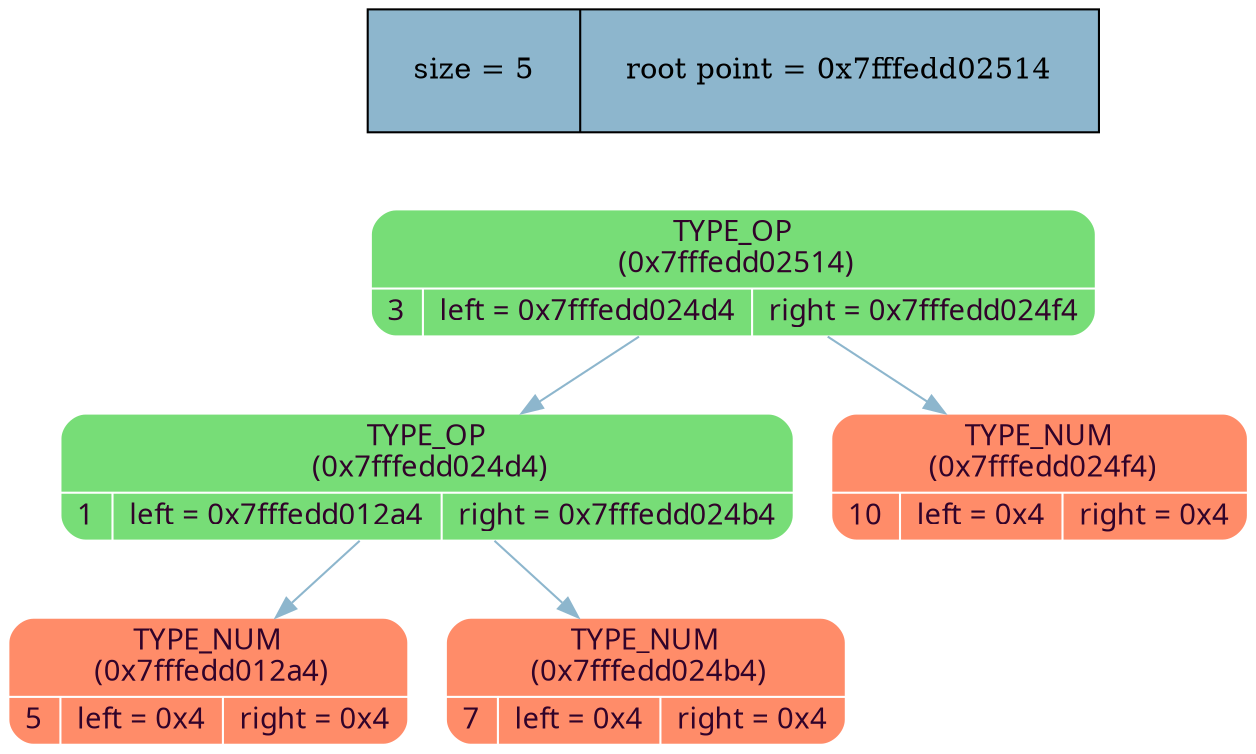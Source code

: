 digraph   
{
rankdir = ""
splines = "true"

node_stat [margin = "0.3*0.3", style = "filled", shape = "record", fillcolor = "#8DB6CD" label = " size = 5 | root point = 0x7fffedd02514"]
{rank = source; node_stat}

node0x7fffedd02514 [shape = "Mrecord", fillcolor = "#77DD77", style = "filled", fontcolor = "#31032A", fontname = "Calibri", color = "white", label = "{TYPE_OP\n (0x7fffedd02514)| {3 |left = 0x7fffedd024d4 |right = 0x7fffedd024f4}}"]
node0x7fffedd02514 -> node0x7fffedd024d4 [color = "#8DB6CD", style = "", constraint = true, fillcolor = "#8DB6CD",   fontcolor = "", fontname = "Calibri", label = ""];
node0x7fffedd024d4 [shape = "Mrecord", fillcolor = "#77DD77", style = "filled", fontcolor = "#31032A", fontname = "Calibri", color = "white", label = "{TYPE_OP\n (0x7fffedd024d4)| {1 |left = 0x7fffedd012a4 |right = 0x7fffedd024b4}}"]
node0x7fffedd024d4 -> node0x7fffedd012a4 [color = "#8DB6CD", style = "", constraint = true, fillcolor = "#8DB6CD",   fontcolor = "", fontname = "Calibri", label = ""];
node0x7fffedd012a4 [shape = "Mrecord", fillcolor = "#FF8C69", style = "filled", fontcolor = "#31032A", fontname = "Calibri", color = "white", label = "{TYPE_NUM\n (0x7fffedd012a4)| {5 |left = 0x4 |right = 0x4}}"]
node0x7fffedd024d4 -> node0x7fffedd024b4 [color = "#8DB6CD", style = "", constraint = true, fillcolor = "#8DB6CD",   fontcolor = "", fontname = "Calibri", label = ""];
node0x7fffedd024b4 [shape = "Mrecord", fillcolor = "#FF8C69", style = "filled", fontcolor = "#31032A", fontname = "Calibri", color = "white", label = "{TYPE_NUM\n (0x7fffedd024b4)| {7 |left = 0x4 |right = 0x4}}"]
node0x7fffedd02514 -> node0x7fffedd024f4 [color = "#8DB6CD", style = "", constraint = true, fillcolor = "#8DB6CD",   fontcolor = "", fontname = "Calibri", label = ""];
node0x7fffedd024f4 [shape = "Mrecord", fillcolor = "#FF8C69", style = "filled", fontcolor = "#31032A", fontname = "Calibri", color = "white", label = "{TYPE_NUM\n (0x7fffedd024f4)| {10 |left = 0x4 |right = 0x4}}"]
}
